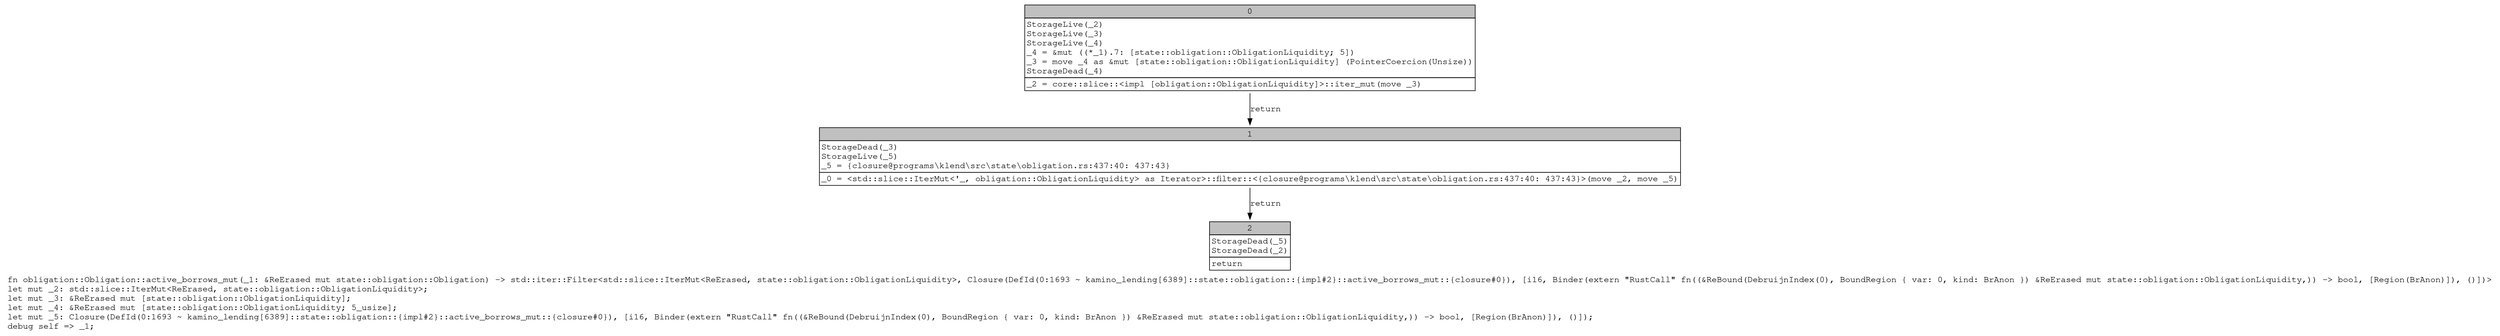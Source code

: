 digraph Mir_0_1692 {
    graph [fontname="Courier, monospace"];
    node [fontname="Courier, monospace"];
    edge [fontname="Courier, monospace"];
    label=<fn obligation::Obligation::active_borrows_mut(_1: &amp;ReErased mut state::obligation::Obligation) -&gt; std::iter::Filter&lt;std::slice::IterMut&lt;ReErased, state::obligation::ObligationLiquidity&gt;, Closure(DefId(0:1693 ~ kamino_lending[6389]::state::obligation::{impl#2}::active_borrows_mut::{closure#0}), [i16, Binder(extern &quot;RustCall&quot; fn((&amp;ReBound(DebruijnIndex(0), BoundRegion { var: 0, kind: BrAnon }) &amp;ReErased mut state::obligation::ObligationLiquidity,)) -&gt; bool, [Region(BrAnon)]), ()])&gt;<br align="left"/>let mut _2: std::slice::IterMut&lt;ReErased, state::obligation::ObligationLiquidity&gt;;<br align="left"/>let mut _3: &amp;ReErased mut [state::obligation::ObligationLiquidity];<br align="left"/>let mut _4: &amp;ReErased mut [state::obligation::ObligationLiquidity; 5_usize];<br align="left"/>let mut _5: Closure(DefId(0:1693 ~ kamino_lending[6389]::state::obligation::{impl#2}::active_borrows_mut::{closure#0}), [i16, Binder(extern &quot;RustCall&quot; fn((&amp;ReBound(DebruijnIndex(0), BoundRegion { var: 0, kind: BrAnon }) &amp;ReErased mut state::obligation::ObligationLiquidity,)) -&gt; bool, [Region(BrAnon)]), ()]);<br align="left"/>debug self =&gt; _1;<br align="left"/>>;
    bb0__0_1692 [shape="none", label=<<table border="0" cellborder="1" cellspacing="0"><tr><td bgcolor="gray" align="center" colspan="1">0</td></tr><tr><td align="left" balign="left">StorageLive(_2)<br/>StorageLive(_3)<br/>StorageLive(_4)<br/>_4 = &amp;mut ((*_1).7: [state::obligation::ObligationLiquidity; 5])<br/>_3 = move _4 as &amp;mut [state::obligation::ObligationLiquidity] (PointerCoercion(Unsize))<br/>StorageDead(_4)<br/></td></tr><tr><td align="left">_2 = core::slice::&lt;impl [obligation::ObligationLiquidity]&gt;::iter_mut(move _3)</td></tr></table>>];
    bb1__0_1692 [shape="none", label=<<table border="0" cellborder="1" cellspacing="0"><tr><td bgcolor="gray" align="center" colspan="1">1</td></tr><tr><td align="left" balign="left">StorageDead(_3)<br/>StorageLive(_5)<br/>_5 = {closure@programs\klend\src\state\obligation.rs:437:40: 437:43}<br/></td></tr><tr><td align="left">_0 = &lt;std::slice::IterMut&lt;'_, obligation::ObligationLiquidity&gt; as Iterator&gt;::filter::&lt;{closure@programs\klend\src\state\obligation.rs:437:40: 437:43}&gt;(move _2, move _5)</td></tr></table>>];
    bb2__0_1692 [shape="none", label=<<table border="0" cellborder="1" cellspacing="0"><tr><td bgcolor="gray" align="center" colspan="1">2</td></tr><tr><td align="left" balign="left">StorageDead(_5)<br/>StorageDead(_2)<br/></td></tr><tr><td align="left">return</td></tr></table>>];
    bb0__0_1692 -> bb1__0_1692 [label="return"];
    bb1__0_1692 -> bb2__0_1692 [label="return"];
}
